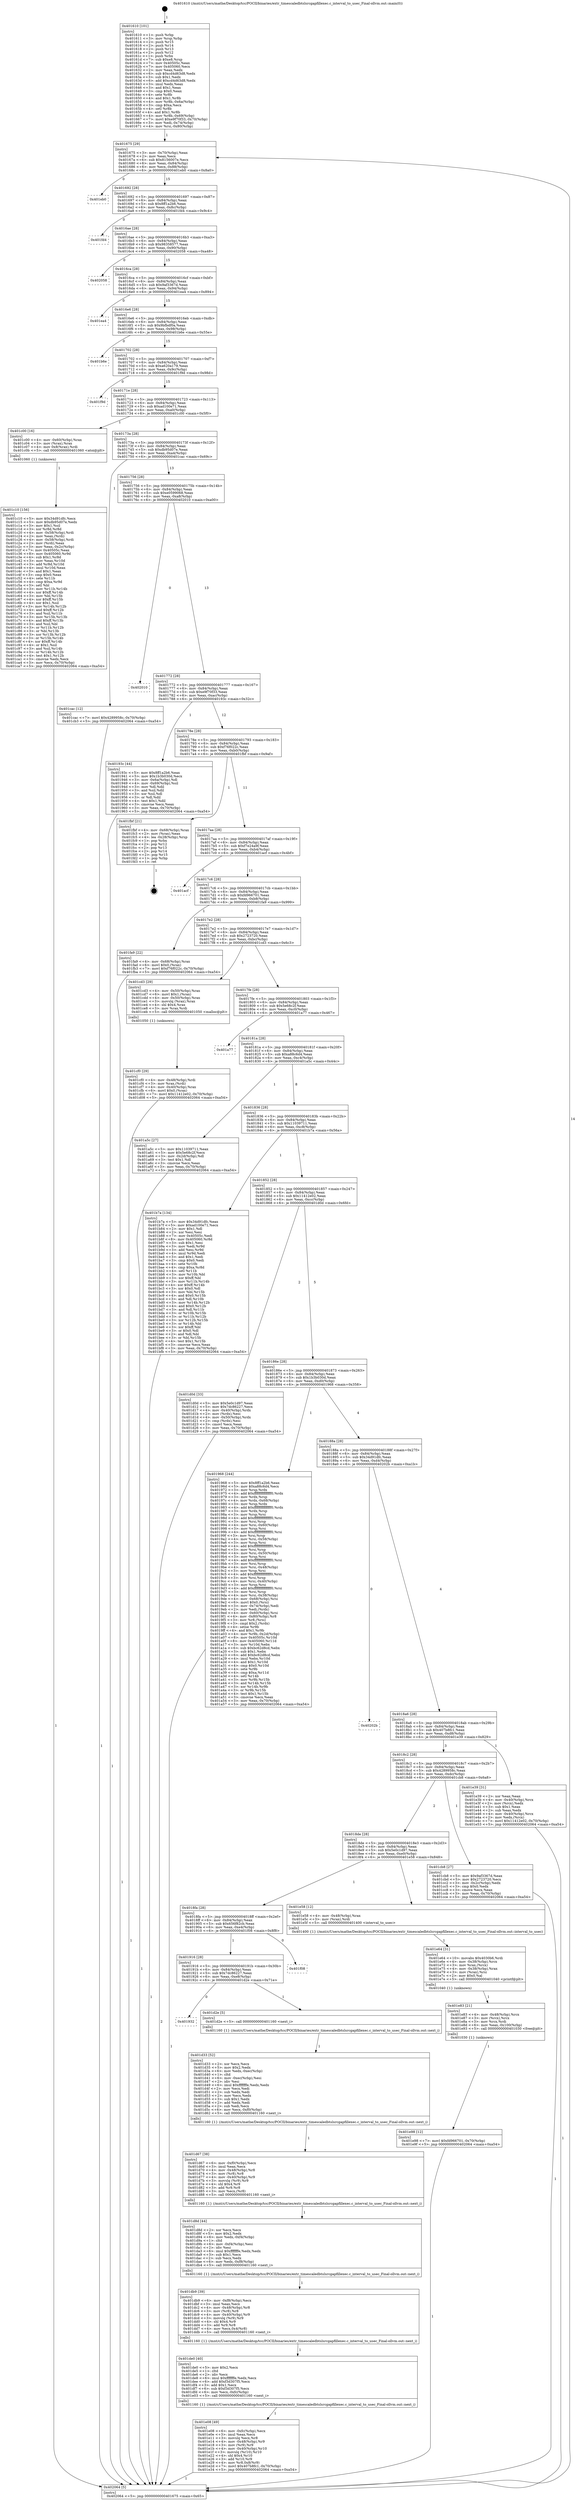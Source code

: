 digraph "0x401610" {
  label = "0x401610 (/mnt/c/Users/mathe/Desktop/tcc/POCII/binaries/extr_timescaledbtslsrcgapfillexec.c_interval_to_usec_Final-ollvm.out::main(0))"
  labelloc = "t"
  node[shape=record]

  Entry [label="",width=0.3,height=0.3,shape=circle,fillcolor=black,style=filled]
  "0x401675" [label="{
     0x401675 [29]\l
     | [instrs]\l
     &nbsp;&nbsp;0x401675 \<+3\>: mov -0x70(%rbp),%eax\l
     &nbsp;&nbsp;0x401678 \<+2\>: mov %eax,%ecx\l
     &nbsp;&nbsp;0x40167a \<+6\>: sub $0x8156007e,%ecx\l
     &nbsp;&nbsp;0x401680 \<+6\>: mov %eax,-0x84(%rbp)\l
     &nbsp;&nbsp;0x401686 \<+6\>: mov %ecx,-0x88(%rbp)\l
     &nbsp;&nbsp;0x40168c \<+6\>: je 0000000000401eb0 \<main+0x8a0\>\l
  }"]
  "0x401eb0" [label="{
     0x401eb0\l
  }", style=dashed]
  "0x401692" [label="{
     0x401692 [28]\l
     | [instrs]\l
     &nbsp;&nbsp;0x401692 \<+5\>: jmp 0000000000401697 \<main+0x87\>\l
     &nbsp;&nbsp;0x401697 \<+6\>: mov -0x84(%rbp),%eax\l
     &nbsp;&nbsp;0x40169d \<+5\>: sub $0x8ff1a2b6,%eax\l
     &nbsp;&nbsp;0x4016a2 \<+6\>: mov %eax,-0x8c(%rbp)\l
     &nbsp;&nbsp;0x4016a8 \<+6\>: je 0000000000401fd4 \<main+0x9c4\>\l
  }"]
  Exit [label="",width=0.3,height=0.3,shape=circle,fillcolor=black,style=filled,peripheries=2]
  "0x401fd4" [label="{
     0x401fd4\l
  }", style=dashed]
  "0x4016ae" [label="{
     0x4016ae [28]\l
     | [instrs]\l
     &nbsp;&nbsp;0x4016ae \<+5\>: jmp 00000000004016b3 \<main+0xa3\>\l
     &nbsp;&nbsp;0x4016b3 \<+6\>: mov -0x84(%rbp),%eax\l
     &nbsp;&nbsp;0x4016b9 \<+5\>: sub $0x98358577,%eax\l
     &nbsp;&nbsp;0x4016be \<+6\>: mov %eax,-0x90(%rbp)\l
     &nbsp;&nbsp;0x4016c4 \<+6\>: je 0000000000402058 \<main+0xa48\>\l
  }"]
  "0x401e98" [label="{
     0x401e98 [12]\l
     | [instrs]\l
     &nbsp;&nbsp;0x401e98 \<+7\>: movl $0xfd966701,-0x70(%rbp)\l
     &nbsp;&nbsp;0x401e9f \<+5\>: jmp 0000000000402064 \<main+0xa54\>\l
  }"]
  "0x402058" [label="{
     0x402058\l
  }", style=dashed]
  "0x4016ca" [label="{
     0x4016ca [28]\l
     | [instrs]\l
     &nbsp;&nbsp;0x4016ca \<+5\>: jmp 00000000004016cf \<main+0xbf\>\l
     &nbsp;&nbsp;0x4016cf \<+6\>: mov -0x84(%rbp),%eax\l
     &nbsp;&nbsp;0x4016d5 \<+5\>: sub $0x9af3367d,%eax\l
     &nbsp;&nbsp;0x4016da \<+6\>: mov %eax,-0x94(%rbp)\l
     &nbsp;&nbsp;0x4016e0 \<+6\>: je 0000000000401ea4 \<main+0x894\>\l
  }"]
  "0x401e83" [label="{
     0x401e83 [21]\l
     | [instrs]\l
     &nbsp;&nbsp;0x401e83 \<+4\>: mov -0x48(%rbp),%rcx\l
     &nbsp;&nbsp;0x401e87 \<+3\>: mov (%rcx),%rcx\l
     &nbsp;&nbsp;0x401e8a \<+3\>: mov %rcx,%rdi\l
     &nbsp;&nbsp;0x401e8d \<+6\>: mov %eax,-0x100(%rbp)\l
     &nbsp;&nbsp;0x401e93 \<+5\>: call 0000000000401030 \<free@plt\>\l
     | [calls]\l
     &nbsp;&nbsp;0x401030 \{1\} (unknown)\l
  }"]
  "0x401ea4" [label="{
     0x401ea4\l
  }", style=dashed]
  "0x4016e6" [label="{
     0x4016e6 [28]\l
     | [instrs]\l
     &nbsp;&nbsp;0x4016e6 \<+5\>: jmp 00000000004016eb \<main+0xdb\>\l
     &nbsp;&nbsp;0x4016eb \<+6\>: mov -0x84(%rbp),%eax\l
     &nbsp;&nbsp;0x4016f1 \<+5\>: sub $0x9bfbdf0a,%eax\l
     &nbsp;&nbsp;0x4016f6 \<+6\>: mov %eax,-0x98(%rbp)\l
     &nbsp;&nbsp;0x4016fc \<+6\>: je 0000000000401b6e \<main+0x55e\>\l
  }"]
  "0x401e64" [label="{
     0x401e64 [31]\l
     | [instrs]\l
     &nbsp;&nbsp;0x401e64 \<+10\>: movabs $0x4030b6,%rdi\l
     &nbsp;&nbsp;0x401e6e \<+4\>: mov -0x38(%rbp),%rcx\l
     &nbsp;&nbsp;0x401e72 \<+3\>: mov %rax,(%rcx)\l
     &nbsp;&nbsp;0x401e75 \<+4\>: mov -0x38(%rbp),%rax\l
     &nbsp;&nbsp;0x401e79 \<+3\>: mov (%rax),%rsi\l
     &nbsp;&nbsp;0x401e7c \<+2\>: mov $0x0,%al\l
     &nbsp;&nbsp;0x401e7e \<+5\>: call 0000000000401040 \<printf@plt\>\l
     | [calls]\l
     &nbsp;&nbsp;0x401040 \{1\} (unknown)\l
  }"]
  "0x401b6e" [label="{
     0x401b6e\l
  }", style=dashed]
  "0x401702" [label="{
     0x401702 [28]\l
     | [instrs]\l
     &nbsp;&nbsp;0x401702 \<+5\>: jmp 0000000000401707 \<main+0xf7\>\l
     &nbsp;&nbsp;0x401707 \<+6\>: mov -0x84(%rbp),%eax\l
     &nbsp;&nbsp;0x40170d \<+5\>: sub $0xa620a179,%eax\l
     &nbsp;&nbsp;0x401712 \<+6\>: mov %eax,-0x9c(%rbp)\l
     &nbsp;&nbsp;0x401718 \<+6\>: je 0000000000401f9d \<main+0x98d\>\l
  }"]
  "0x401e08" [label="{
     0x401e08 [49]\l
     | [instrs]\l
     &nbsp;&nbsp;0x401e08 \<+6\>: mov -0xfc(%rbp),%ecx\l
     &nbsp;&nbsp;0x401e0e \<+3\>: imul %eax,%ecx\l
     &nbsp;&nbsp;0x401e11 \<+3\>: movslq %ecx,%r8\l
     &nbsp;&nbsp;0x401e14 \<+4\>: mov -0x48(%rbp),%r9\l
     &nbsp;&nbsp;0x401e18 \<+3\>: mov (%r9),%r9\l
     &nbsp;&nbsp;0x401e1b \<+4\>: mov -0x40(%rbp),%r10\l
     &nbsp;&nbsp;0x401e1f \<+3\>: movslq (%r10),%r10\l
     &nbsp;&nbsp;0x401e22 \<+4\>: shl $0x4,%r10\l
     &nbsp;&nbsp;0x401e26 \<+3\>: add %r10,%r9\l
     &nbsp;&nbsp;0x401e29 \<+4\>: mov %r8,0x8(%r9)\l
     &nbsp;&nbsp;0x401e2d \<+7\>: movl $0x407b8fc1,-0x70(%rbp)\l
     &nbsp;&nbsp;0x401e34 \<+5\>: jmp 0000000000402064 \<main+0xa54\>\l
  }"]
  "0x401f9d" [label="{
     0x401f9d\l
  }", style=dashed]
  "0x40171e" [label="{
     0x40171e [28]\l
     | [instrs]\l
     &nbsp;&nbsp;0x40171e \<+5\>: jmp 0000000000401723 \<main+0x113\>\l
     &nbsp;&nbsp;0x401723 \<+6\>: mov -0x84(%rbp),%eax\l
     &nbsp;&nbsp;0x401729 \<+5\>: sub $0xad100e71,%eax\l
     &nbsp;&nbsp;0x40172e \<+6\>: mov %eax,-0xa0(%rbp)\l
     &nbsp;&nbsp;0x401734 \<+6\>: je 0000000000401c00 \<main+0x5f0\>\l
  }"]
  "0x401de0" [label="{
     0x401de0 [40]\l
     | [instrs]\l
     &nbsp;&nbsp;0x401de0 \<+5\>: mov $0x2,%ecx\l
     &nbsp;&nbsp;0x401de5 \<+1\>: cltd\l
     &nbsp;&nbsp;0x401de6 \<+2\>: idiv %ecx\l
     &nbsp;&nbsp;0x401de8 \<+6\>: imul $0xfffffffe,%edx,%ecx\l
     &nbsp;&nbsp;0x401dee \<+6\>: add $0xf3d307f5,%ecx\l
     &nbsp;&nbsp;0x401df4 \<+3\>: add $0x1,%ecx\l
     &nbsp;&nbsp;0x401df7 \<+6\>: sub $0xf3d307f5,%ecx\l
     &nbsp;&nbsp;0x401dfd \<+6\>: mov %ecx,-0xfc(%rbp)\l
     &nbsp;&nbsp;0x401e03 \<+5\>: call 0000000000401160 \<next_i\>\l
     | [calls]\l
     &nbsp;&nbsp;0x401160 \{1\} (/mnt/c/Users/mathe/Desktop/tcc/POCII/binaries/extr_timescaledbtslsrcgapfillexec.c_interval_to_usec_Final-ollvm.out::next_i)\l
  }"]
  "0x401c00" [label="{
     0x401c00 [16]\l
     | [instrs]\l
     &nbsp;&nbsp;0x401c00 \<+4\>: mov -0x60(%rbp),%rax\l
     &nbsp;&nbsp;0x401c04 \<+3\>: mov (%rax),%rax\l
     &nbsp;&nbsp;0x401c07 \<+4\>: mov 0x8(%rax),%rdi\l
     &nbsp;&nbsp;0x401c0b \<+5\>: call 0000000000401060 \<atoi@plt\>\l
     | [calls]\l
     &nbsp;&nbsp;0x401060 \{1\} (unknown)\l
  }"]
  "0x40173a" [label="{
     0x40173a [28]\l
     | [instrs]\l
     &nbsp;&nbsp;0x40173a \<+5\>: jmp 000000000040173f \<main+0x12f\>\l
     &nbsp;&nbsp;0x40173f \<+6\>: mov -0x84(%rbp),%eax\l
     &nbsp;&nbsp;0x401745 \<+5\>: sub $0xdb95d07e,%eax\l
     &nbsp;&nbsp;0x40174a \<+6\>: mov %eax,-0xa4(%rbp)\l
     &nbsp;&nbsp;0x401750 \<+6\>: je 0000000000401cac \<main+0x69c\>\l
  }"]
  "0x401db9" [label="{
     0x401db9 [39]\l
     | [instrs]\l
     &nbsp;&nbsp;0x401db9 \<+6\>: mov -0xf8(%rbp),%ecx\l
     &nbsp;&nbsp;0x401dbf \<+3\>: imul %eax,%ecx\l
     &nbsp;&nbsp;0x401dc2 \<+4\>: mov -0x48(%rbp),%r8\l
     &nbsp;&nbsp;0x401dc6 \<+3\>: mov (%r8),%r8\l
     &nbsp;&nbsp;0x401dc9 \<+4\>: mov -0x40(%rbp),%r9\l
     &nbsp;&nbsp;0x401dcd \<+3\>: movslq (%r9),%r9\l
     &nbsp;&nbsp;0x401dd0 \<+4\>: shl $0x4,%r9\l
     &nbsp;&nbsp;0x401dd4 \<+3\>: add %r9,%r8\l
     &nbsp;&nbsp;0x401dd7 \<+4\>: mov %ecx,0x4(%r8)\l
     &nbsp;&nbsp;0x401ddb \<+5\>: call 0000000000401160 \<next_i\>\l
     | [calls]\l
     &nbsp;&nbsp;0x401160 \{1\} (/mnt/c/Users/mathe/Desktop/tcc/POCII/binaries/extr_timescaledbtslsrcgapfillexec.c_interval_to_usec_Final-ollvm.out::next_i)\l
  }"]
  "0x401cac" [label="{
     0x401cac [12]\l
     | [instrs]\l
     &nbsp;&nbsp;0x401cac \<+7\>: movl $0x4289958c,-0x70(%rbp)\l
     &nbsp;&nbsp;0x401cb3 \<+5\>: jmp 0000000000402064 \<main+0xa54\>\l
  }"]
  "0x401756" [label="{
     0x401756 [28]\l
     | [instrs]\l
     &nbsp;&nbsp;0x401756 \<+5\>: jmp 000000000040175b \<main+0x14b\>\l
     &nbsp;&nbsp;0x40175b \<+6\>: mov -0x84(%rbp),%eax\l
     &nbsp;&nbsp;0x401761 \<+5\>: sub $0xe0599068,%eax\l
     &nbsp;&nbsp;0x401766 \<+6\>: mov %eax,-0xa8(%rbp)\l
     &nbsp;&nbsp;0x40176c \<+6\>: je 0000000000402010 \<main+0xa00\>\l
  }"]
  "0x401d8d" [label="{
     0x401d8d [44]\l
     | [instrs]\l
     &nbsp;&nbsp;0x401d8d \<+2\>: xor %ecx,%ecx\l
     &nbsp;&nbsp;0x401d8f \<+5\>: mov $0x2,%edx\l
     &nbsp;&nbsp;0x401d94 \<+6\>: mov %edx,-0xf4(%rbp)\l
     &nbsp;&nbsp;0x401d9a \<+1\>: cltd\l
     &nbsp;&nbsp;0x401d9b \<+6\>: mov -0xf4(%rbp),%esi\l
     &nbsp;&nbsp;0x401da1 \<+2\>: idiv %esi\l
     &nbsp;&nbsp;0x401da3 \<+6\>: imul $0xfffffffe,%edx,%edx\l
     &nbsp;&nbsp;0x401da9 \<+3\>: sub $0x1,%ecx\l
     &nbsp;&nbsp;0x401dac \<+2\>: sub %ecx,%edx\l
     &nbsp;&nbsp;0x401dae \<+6\>: mov %edx,-0xf8(%rbp)\l
     &nbsp;&nbsp;0x401db4 \<+5\>: call 0000000000401160 \<next_i\>\l
     | [calls]\l
     &nbsp;&nbsp;0x401160 \{1\} (/mnt/c/Users/mathe/Desktop/tcc/POCII/binaries/extr_timescaledbtslsrcgapfillexec.c_interval_to_usec_Final-ollvm.out::next_i)\l
  }"]
  "0x402010" [label="{
     0x402010\l
  }", style=dashed]
  "0x401772" [label="{
     0x401772 [28]\l
     | [instrs]\l
     &nbsp;&nbsp;0x401772 \<+5\>: jmp 0000000000401777 \<main+0x167\>\l
     &nbsp;&nbsp;0x401777 \<+6\>: mov -0x84(%rbp),%eax\l
     &nbsp;&nbsp;0x40177d \<+5\>: sub $0xe9f70f33,%eax\l
     &nbsp;&nbsp;0x401782 \<+6\>: mov %eax,-0xac(%rbp)\l
     &nbsp;&nbsp;0x401788 \<+6\>: je 000000000040193c \<main+0x32c\>\l
  }"]
  "0x401d67" [label="{
     0x401d67 [38]\l
     | [instrs]\l
     &nbsp;&nbsp;0x401d67 \<+6\>: mov -0xf0(%rbp),%ecx\l
     &nbsp;&nbsp;0x401d6d \<+3\>: imul %eax,%ecx\l
     &nbsp;&nbsp;0x401d70 \<+4\>: mov -0x48(%rbp),%r8\l
     &nbsp;&nbsp;0x401d74 \<+3\>: mov (%r8),%r8\l
     &nbsp;&nbsp;0x401d77 \<+4\>: mov -0x40(%rbp),%r9\l
     &nbsp;&nbsp;0x401d7b \<+3\>: movslq (%r9),%r9\l
     &nbsp;&nbsp;0x401d7e \<+4\>: shl $0x4,%r9\l
     &nbsp;&nbsp;0x401d82 \<+3\>: add %r9,%r8\l
     &nbsp;&nbsp;0x401d85 \<+3\>: mov %ecx,(%r8)\l
     &nbsp;&nbsp;0x401d88 \<+5\>: call 0000000000401160 \<next_i\>\l
     | [calls]\l
     &nbsp;&nbsp;0x401160 \{1\} (/mnt/c/Users/mathe/Desktop/tcc/POCII/binaries/extr_timescaledbtslsrcgapfillexec.c_interval_to_usec_Final-ollvm.out::next_i)\l
  }"]
  "0x40193c" [label="{
     0x40193c [44]\l
     | [instrs]\l
     &nbsp;&nbsp;0x40193c \<+5\>: mov $0x8ff1a2b6,%eax\l
     &nbsp;&nbsp;0x401941 \<+5\>: mov $0x1b3b030d,%ecx\l
     &nbsp;&nbsp;0x401946 \<+3\>: mov -0x6a(%rbp),%dl\l
     &nbsp;&nbsp;0x401949 \<+4\>: mov -0x69(%rbp),%sil\l
     &nbsp;&nbsp;0x40194d \<+3\>: mov %dl,%dil\l
     &nbsp;&nbsp;0x401950 \<+3\>: and %sil,%dil\l
     &nbsp;&nbsp;0x401953 \<+3\>: xor %sil,%dl\l
     &nbsp;&nbsp;0x401956 \<+3\>: or %dl,%dil\l
     &nbsp;&nbsp;0x401959 \<+4\>: test $0x1,%dil\l
     &nbsp;&nbsp;0x40195d \<+3\>: cmovne %ecx,%eax\l
     &nbsp;&nbsp;0x401960 \<+3\>: mov %eax,-0x70(%rbp)\l
     &nbsp;&nbsp;0x401963 \<+5\>: jmp 0000000000402064 \<main+0xa54\>\l
  }"]
  "0x40178e" [label="{
     0x40178e [28]\l
     | [instrs]\l
     &nbsp;&nbsp;0x40178e \<+5\>: jmp 0000000000401793 \<main+0x183\>\l
     &nbsp;&nbsp;0x401793 \<+6\>: mov -0x84(%rbp),%eax\l
     &nbsp;&nbsp;0x401799 \<+5\>: sub $0xf76f022c,%eax\l
     &nbsp;&nbsp;0x40179e \<+6\>: mov %eax,-0xb0(%rbp)\l
     &nbsp;&nbsp;0x4017a4 \<+6\>: je 0000000000401fbf \<main+0x9af\>\l
  }"]
  "0x402064" [label="{
     0x402064 [5]\l
     | [instrs]\l
     &nbsp;&nbsp;0x402064 \<+5\>: jmp 0000000000401675 \<main+0x65\>\l
  }"]
  "0x401610" [label="{
     0x401610 [101]\l
     | [instrs]\l
     &nbsp;&nbsp;0x401610 \<+1\>: push %rbp\l
     &nbsp;&nbsp;0x401611 \<+3\>: mov %rsp,%rbp\l
     &nbsp;&nbsp;0x401614 \<+2\>: push %r15\l
     &nbsp;&nbsp;0x401616 \<+2\>: push %r14\l
     &nbsp;&nbsp;0x401618 \<+2\>: push %r13\l
     &nbsp;&nbsp;0x40161a \<+2\>: push %r12\l
     &nbsp;&nbsp;0x40161c \<+1\>: push %rbx\l
     &nbsp;&nbsp;0x40161d \<+7\>: sub $0xe8,%rsp\l
     &nbsp;&nbsp;0x401624 \<+7\>: mov 0x40505c,%eax\l
     &nbsp;&nbsp;0x40162b \<+7\>: mov 0x405060,%ecx\l
     &nbsp;&nbsp;0x401632 \<+2\>: mov %eax,%edx\l
     &nbsp;&nbsp;0x401634 \<+6\>: sub $0xcd4d63d8,%edx\l
     &nbsp;&nbsp;0x40163a \<+3\>: sub $0x1,%edx\l
     &nbsp;&nbsp;0x40163d \<+6\>: add $0xcd4d63d8,%edx\l
     &nbsp;&nbsp;0x401643 \<+3\>: imul %edx,%eax\l
     &nbsp;&nbsp;0x401646 \<+3\>: and $0x1,%eax\l
     &nbsp;&nbsp;0x401649 \<+3\>: cmp $0x0,%eax\l
     &nbsp;&nbsp;0x40164c \<+4\>: sete %r8b\l
     &nbsp;&nbsp;0x401650 \<+4\>: and $0x1,%r8b\l
     &nbsp;&nbsp;0x401654 \<+4\>: mov %r8b,-0x6a(%rbp)\l
     &nbsp;&nbsp;0x401658 \<+3\>: cmp $0xa,%ecx\l
     &nbsp;&nbsp;0x40165b \<+4\>: setl %r8b\l
     &nbsp;&nbsp;0x40165f \<+4\>: and $0x1,%r8b\l
     &nbsp;&nbsp;0x401663 \<+4\>: mov %r8b,-0x69(%rbp)\l
     &nbsp;&nbsp;0x401667 \<+7\>: movl $0xe9f70f33,-0x70(%rbp)\l
     &nbsp;&nbsp;0x40166e \<+3\>: mov %edi,-0x74(%rbp)\l
     &nbsp;&nbsp;0x401671 \<+4\>: mov %rsi,-0x80(%rbp)\l
  }"]
  "0x401d33" [label="{
     0x401d33 [52]\l
     | [instrs]\l
     &nbsp;&nbsp;0x401d33 \<+2\>: xor %ecx,%ecx\l
     &nbsp;&nbsp;0x401d35 \<+5\>: mov $0x2,%edx\l
     &nbsp;&nbsp;0x401d3a \<+6\>: mov %edx,-0xec(%rbp)\l
     &nbsp;&nbsp;0x401d40 \<+1\>: cltd\l
     &nbsp;&nbsp;0x401d41 \<+6\>: mov -0xec(%rbp),%esi\l
     &nbsp;&nbsp;0x401d47 \<+2\>: idiv %esi\l
     &nbsp;&nbsp;0x401d49 \<+6\>: imul $0xfffffffe,%edx,%edx\l
     &nbsp;&nbsp;0x401d4f \<+2\>: mov %ecx,%edi\l
     &nbsp;&nbsp;0x401d51 \<+2\>: sub %edx,%edi\l
     &nbsp;&nbsp;0x401d53 \<+2\>: mov %ecx,%edx\l
     &nbsp;&nbsp;0x401d55 \<+3\>: sub $0x1,%edx\l
     &nbsp;&nbsp;0x401d58 \<+2\>: add %edx,%edi\l
     &nbsp;&nbsp;0x401d5a \<+2\>: sub %edi,%ecx\l
     &nbsp;&nbsp;0x401d5c \<+6\>: mov %ecx,-0xf0(%rbp)\l
     &nbsp;&nbsp;0x401d62 \<+5\>: call 0000000000401160 \<next_i\>\l
     | [calls]\l
     &nbsp;&nbsp;0x401160 \{1\} (/mnt/c/Users/mathe/Desktop/tcc/POCII/binaries/extr_timescaledbtslsrcgapfillexec.c_interval_to_usec_Final-ollvm.out::next_i)\l
  }"]
  "0x401fbf" [label="{
     0x401fbf [21]\l
     | [instrs]\l
     &nbsp;&nbsp;0x401fbf \<+4\>: mov -0x68(%rbp),%rax\l
     &nbsp;&nbsp;0x401fc3 \<+2\>: mov (%rax),%eax\l
     &nbsp;&nbsp;0x401fc5 \<+4\>: lea -0x28(%rbp),%rsp\l
     &nbsp;&nbsp;0x401fc9 \<+1\>: pop %rbx\l
     &nbsp;&nbsp;0x401fca \<+2\>: pop %r12\l
     &nbsp;&nbsp;0x401fcc \<+2\>: pop %r13\l
     &nbsp;&nbsp;0x401fce \<+2\>: pop %r14\l
     &nbsp;&nbsp;0x401fd0 \<+2\>: pop %r15\l
     &nbsp;&nbsp;0x401fd2 \<+1\>: pop %rbp\l
     &nbsp;&nbsp;0x401fd3 \<+1\>: ret\l
  }"]
  "0x4017aa" [label="{
     0x4017aa [28]\l
     | [instrs]\l
     &nbsp;&nbsp;0x4017aa \<+5\>: jmp 00000000004017af \<main+0x19f\>\l
     &nbsp;&nbsp;0x4017af \<+6\>: mov -0x84(%rbp),%eax\l
     &nbsp;&nbsp;0x4017b5 \<+5\>: sub $0xf7e24a9f,%eax\l
     &nbsp;&nbsp;0x4017ba \<+6\>: mov %eax,-0xb4(%rbp)\l
     &nbsp;&nbsp;0x4017c0 \<+6\>: je 0000000000401acf \<main+0x4bf\>\l
  }"]
  "0x401932" [label="{
     0x401932\l
  }", style=dashed]
  "0x401acf" [label="{
     0x401acf\l
  }", style=dashed]
  "0x4017c6" [label="{
     0x4017c6 [28]\l
     | [instrs]\l
     &nbsp;&nbsp;0x4017c6 \<+5\>: jmp 00000000004017cb \<main+0x1bb\>\l
     &nbsp;&nbsp;0x4017cb \<+6\>: mov -0x84(%rbp),%eax\l
     &nbsp;&nbsp;0x4017d1 \<+5\>: sub $0xfd966701,%eax\l
     &nbsp;&nbsp;0x4017d6 \<+6\>: mov %eax,-0xb8(%rbp)\l
     &nbsp;&nbsp;0x4017dc \<+6\>: je 0000000000401fa9 \<main+0x999\>\l
  }"]
  "0x401d2e" [label="{
     0x401d2e [5]\l
     | [instrs]\l
     &nbsp;&nbsp;0x401d2e \<+5\>: call 0000000000401160 \<next_i\>\l
     | [calls]\l
     &nbsp;&nbsp;0x401160 \{1\} (/mnt/c/Users/mathe/Desktop/tcc/POCII/binaries/extr_timescaledbtslsrcgapfillexec.c_interval_to_usec_Final-ollvm.out::next_i)\l
  }"]
  "0x401fa9" [label="{
     0x401fa9 [22]\l
     | [instrs]\l
     &nbsp;&nbsp;0x401fa9 \<+4\>: mov -0x68(%rbp),%rax\l
     &nbsp;&nbsp;0x401fad \<+6\>: movl $0x0,(%rax)\l
     &nbsp;&nbsp;0x401fb3 \<+7\>: movl $0xf76f022c,-0x70(%rbp)\l
     &nbsp;&nbsp;0x401fba \<+5\>: jmp 0000000000402064 \<main+0xa54\>\l
  }"]
  "0x4017e2" [label="{
     0x4017e2 [28]\l
     | [instrs]\l
     &nbsp;&nbsp;0x4017e2 \<+5\>: jmp 00000000004017e7 \<main+0x1d7\>\l
     &nbsp;&nbsp;0x4017e7 \<+6\>: mov -0x84(%rbp),%eax\l
     &nbsp;&nbsp;0x4017ed \<+5\>: sub $0x2723720,%eax\l
     &nbsp;&nbsp;0x4017f2 \<+6\>: mov %eax,-0xbc(%rbp)\l
     &nbsp;&nbsp;0x4017f8 \<+6\>: je 0000000000401cd3 \<main+0x6c3\>\l
  }"]
  "0x401916" [label="{
     0x401916 [28]\l
     | [instrs]\l
     &nbsp;&nbsp;0x401916 \<+5\>: jmp 000000000040191b \<main+0x30b\>\l
     &nbsp;&nbsp;0x40191b \<+6\>: mov -0x84(%rbp),%eax\l
     &nbsp;&nbsp;0x401921 \<+5\>: sub $0x7dc86227,%eax\l
     &nbsp;&nbsp;0x401926 \<+6\>: mov %eax,-0xe8(%rbp)\l
     &nbsp;&nbsp;0x40192c \<+6\>: je 0000000000401d2e \<main+0x71e\>\l
  }"]
  "0x401cd3" [label="{
     0x401cd3 [29]\l
     | [instrs]\l
     &nbsp;&nbsp;0x401cd3 \<+4\>: mov -0x50(%rbp),%rax\l
     &nbsp;&nbsp;0x401cd7 \<+6\>: movl $0x1,(%rax)\l
     &nbsp;&nbsp;0x401cdd \<+4\>: mov -0x50(%rbp),%rax\l
     &nbsp;&nbsp;0x401ce1 \<+3\>: movslq (%rax),%rax\l
     &nbsp;&nbsp;0x401ce4 \<+4\>: shl $0x4,%rax\l
     &nbsp;&nbsp;0x401ce8 \<+3\>: mov %rax,%rdi\l
     &nbsp;&nbsp;0x401ceb \<+5\>: call 0000000000401050 \<malloc@plt\>\l
     | [calls]\l
     &nbsp;&nbsp;0x401050 \{1\} (unknown)\l
  }"]
  "0x4017fe" [label="{
     0x4017fe [28]\l
     | [instrs]\l
     &nbsp;&nbsp;0x4017fe \<+5\>: jmp 0000000000401803 \<main+0x1f3\>\l
     &nbsp;&nbsp;0x401803 \<+6\>: mov -0x84(%rbp),%eax\l
     &nbsp;&nbsp;0x401809 \<+5\>: sub $0x5e68c2f,%eax\l
     &nbsp;&nbsp;0x40180e \<+6\>: mov %eax,-0xc0(%rbp)\l
     &nbsp;&nbsp;0x401814 \<+6\>: je 0000000000401a77 \<main+0x467\>\l
  }"]
  "0x401f08" [label="{
     0x401f08\l
  }", style=dashed]
  "0x401a77" [label="{
     0x401a77\l
  }", style=dashed]
  "0x40181a" [label="{
     0x40181a [28]\l
     | [instrs]\l
     &nbsp;&nbsp;0x40181a \<+5\>: jmp 000000000040181f \<main+0x20f\>\l
     &nbsp;&nbsp;0x40181f \<+6\>: mov -0x84(%rbp),%eax\l
     &nbsp;&nbsp;0x401825 \<+5\>: sub $0xa88c6d4,%eax\l
     &nbsp;&nbsp;0x40182a \<+6\>: mov %eax,-0xc4(%rbp)\l
     &nbsp;&nbsp;0x401830 \<+6\>: je 0000000000401a5c \<main+0x44c\>\l
  }"]
  "0x4018fa" [label="{
     0x4018fa [28]\l
     | [instrs]\l
     &nbsp;&nbsp;0x4018fa \<+5\>: jmp 00000000004018ff \<main+0x2ef\>\l
     &nbsp;&nbsp;0x4018ff \<+6\>: mov -0x84(%rbp),%eax\l
     &nbsp;&nbsp;0x401905 \<+5\>: sub $0x656f82cb,%eax\l
     &nbsp;&nbsp;0x40190a \<+6\>: mov %eax,-0xe4(%rbp)\l
     &nbsp;&nbsp;0x401910 \<+6\>: je 0000000000401f08 \<main+0x8f8\>\l
  }"]
  "0x401a5c" [label="{
     0x401a5c [27]\l
     | [instrs]\l
     &nbsp;&nbsp;0x401a5c \<+5\>: mov $0x11039711,%eax\l
     &nbsp;&nbsp;0x401a61 \<+5\>: mov $0x5e68c2f,%ecx\l
     &nbsp;&nbsp;0x401a66 \<+3\>: mov -0x2d(%rbp),%dl\l
     &nbsp;&nbsp;0x401a69 \<+3\>: test $0x1,%dl\l
     &nbsp;&nbsp;0x401a6c \<+3\>: cmovne %ecx,%eax\l
     &nbsp;&nbsp;0x401a6f \<+3\>: mov %eax,-0x70(%rbp)\l
     &nbsp;&nbsp;0x401a72 \<+5\>: jmp 0000000000402064 \<main+0xa54\>\l
  }"]
  "0x401836" [label="{
     0x401836 [28]\l
     | [instrs]\l
     &nbsp;&nbsp;0x401836 \<+5\>: jmp 000000000040183b \<main+0x22b\>\l
     &nbsp;&nbsp;0x40183b \<+6\>: mov -0x84(%rbp),%eax\l
     &nbsp;&nbsp;0x401841 \<+5\>: sub $0x11039711,%eax\l
     &nbsp;&nbsp;0x401846 \<+6\>: mov %eax,-0xc8(%rbp)\l
     &nbsp;&nbsp;0x40184c \<+6\>: je 0000000000401b7a \<main+0x56a\>\l
  }"]
  "0x401e58" [label="{
     0x401e58 [12]\l
     | [instrs]\l
     &nbsp;&nbsp;0x401e58 \<+4\>: mov -0x48(%rbp),%rax\l
     &nbsp;&nbsp;0x401e5c \<+3\>: mov (%rax),%rdi\l
     &nbsp;&nbsp;0x401e5f \<+5\>: call 0000000000401400 \<interval_to_usec\>\l
     | [calls]\l
     &nbsp;&nbsp;0x401400 \{1\} (/mnt/c/Users/mathe/Desktop/tcc/POCII/binaries/extr_timescaledbtslsrcgapfillexec.c_interval_to_usec_Final-ollvm.out::interval_to_usec)\l
  }"]
  "0x401b7a" [label="{
     0x401b7a [134]\l
     | [instrs]\l
     &nbsp;&nbsp;0x401b7a \<+5\>: mov $0x34d91dfc,%eax\l
     &nbsp;&nbsp;0x401b7f \<+5\>: mov $0xad100e71,%ecx\l
     &nbsp;&nbsp;0x401b84 \<+2\>: mov $0x1,%dl\l
     &nbsp;&nbsp;0x401b86 \<+2\>: xor %esi,%esi\l
     &nbsp;&nbsp;0x401b88 \<+7\>: mov 0x40505c,%edi\l
     &nbsp;&nbsp;0x401b8f \<+8\>: mov 0x405060,%r8d\l
     &nbsp;&nbsp;0x401b97 \<+3\>: sub $0x1,%esi\l
     &nbsp;&nbsp;0x401b9a \<+3\>: mov %edi,%r9d\l
     &nbsp;&nbsp;0x401b9d \<+3\>: add %esi,%r9d\l
     &nbsp;&nbsp;0x401ba0 \<+4\>: imul %r9d,%edi\l
     &nbsp;&nbsp;0x401ba4 \<+3\>: and $0x1,%edi\l
     &nbsp;&nbsp;0x401ba7 \<+3\>: cmp $0x0,%edi\l
     &nbsp;&nbsp;0x401baa \<+4\>: sete %r10b\l
     &nbsp;&nbsp;0x401bae \<+4\>: cmp $0xa,%r8d\l
     &nbsp;&nbsp;0x401bb2 \<+4\>: setl %r11b\l
     &nbsp;&nbsp;0x401bb6 \<+3\>: mov %r10b,%bl\l
     &nbsp;&nbsp;0x401bb9 \<+3\>: xor $0xff,%bl\l
     &nbsp;&nbsp;0x401bbc \<+3\>: mov %r11b,%r14b\l
     &nbsp;&nbsp;0x401bbf \<+4\>: xor $0xff,%r14b\l
     &nbsp;&nbsp;0x401bc3 \<+3\>: xor $0x0,%dl\l
     &nbsp;&nbsp;0x401bc6 \<+3\>: mov %bl,%r15b\l
     &nbsp;&nbsp;0x401bc9 \<+4\>: and $0x0,%r15b\l
     &nbsp;&nbsp;0x401bcd \<+3\>: and %dl,%r10b\l
     &nbsp;&nbsp;0x401bd0 \<+3\>: mov %r14b,%r12b\l
     &nbsp;&nbsp;0x401bd3 \<+4\>: and $0x0,%r12b\l
     &nbsp;&nbsp;0x401bd7 \<+3\>: and %dl,%r11b\l
     &nbsp;&nbsp;0x401bda \<+3\>: or %r10b,%r15b\l
     &nbsp;&nbsp;0x401bdd \<+3\>: or %r11b,%r12b\l
     &nbsp;&nbsp;0x401be0 \<+3\>: xor %r12b,%r15b\l
     &nbsp;&nbsp;0x401be3 \<+3\>: or %r14b,%bl\l
     &nbsp;&nbsp;0x401be6 \<+3\>: xor $0xff,%bl\l
     &nbsp;&nbsp;0x401be9 \<+3\>: or $0x0,%dl\l
     &nbsp;&nbsp;0x401bec \<+2\>: and %dl,%bl\l
     &nbsp;&nbsp;0x401bee \<+3\>: or %bl,%r15b\l
     &nbsp;&nbsp;0x401bf1 \<+4\>: test $0x1,%r15b\l
     &nbsp;&nbsp;0x401bf5 \<+3\>: cmovne %ecx,%eax\l
     &nbsp;&nbsp;0x401bf8 \<+3\>: mov %eax,-0x70(%rbp)\l
     &nbsp;&nbsp;0x401bfb \<+5\>: jmp 0000000000402064 \<main+0xa54\>\l
  }"]
  "0x401852" [label="{
     0x401852 [28]\l
     | [instrs]\l
     &nbsp;&nbsp;0x401852 \<+5\>: jmp 0000000000401857 \<main+0x247\>\l
     &nbsp;&nbsp;0x401857 \<+6\>: mov -0x84(%rbp),%eax\l
     &nbsp;&nbsp;0x40185d \<+5\>: sub $0x11412e02,%eax\l
     &nbsp;&nbsp;0x401862 \<+6\>: mov %eax,-0xcc(%rbp)\l
     &nbsp;&nbsp;0x401868 \<+6\>: je 0000000000401d0d \<main+0x6fd\>\l
  }"]
  "0x401cf0" [label="{
     0x401cf0 [29]\l
     | [instrs]\l
     &nbsp;&nbsp;0x401cf0 \<+4\>: mov -0x48(%rbp),%rdi\l
     &nbsp;&nbsp;0x401cf4 \<+3\>: mov %rax,(%rdi)\l
     &nbsp;&nbsp;0x401cf7 \<+4\>: mov -0x40(%rbp),%rax\l
     &nbsp;&nbsp;0x401cfb \<+6\>: movl $0x0,(%rax)\l
     &nbsp;&nbsp;0x401d01 \<+7\>: movl $0x11412e02,-0x70(%rbp)\l
     &nbsp;&nbsp;0x401d08 \<+5\>: jmp 0000000000402064 \<main+0xa54\>\l
  }"]
  "0x401d0d" [label="{
     0x401d0d [33]\l
     | [instrs]\l
     &nbsp;&nbsp;0x401d0d \<+5\>: mov $0x5e0c1d97,%eax\l
     &nbsp;&nbsp;0x401d12 \<+5\>: mov $0x7dc86227,%ecx\l
     &nbsp;&nbsp;0x401d17 \<+4\>: mov -0x40(%rbp),%rdx\l
     &nbsp;&nbsp;0x401d1b \<+2\>: mov (%rdx),%esi\l
     &nbsp;&nbsp;0x401d1d \<+4\>: mov -0x50(%rbp),%rdx\l
     &nbsp;&nbsp;0x401d21 \<+2\>: cmp (%rdx),%esi\l
     &nbsp;&nbsp;0x401d23 \<+3\>: cmovl %ecx,%eax\l
     &nbsp;&nbsp;0x401d26 \<+3\>: mov %eax,-0x70(%rbp)\l
     &nbsp;&nbsp;0x401d29 \<+5\>: jmp 0000000000402064 \<main+0xa54\>\l
  }"]
  "0x40186e" [label="{
     0x40186e [28]\l
     | [instrs]\l
     &nbsp;&nbsp;0x40186e \<+5\>: jmp 0000000000401873 \<main+0x263\>\l
     &nbsp;&nbsp;0x401873 \<+6\>: mov -0x84(%rbp),%eax\l
     &nbsp;&nbsp;0x401879 \<+5\>: sub $0x1b3b030d,%eax\l
     &nbsp;&nbsp;0x40187e \<+6\>: mov %eax,-0xd0(%rbp)\l
     &nbsp;&nbsp;0x401884 \<+6\>: je 0000000000401968 \<main+0x358\>\l
  }"]
  "0x4018de" [label="{
     0x4018de [28]\l
     | [instrs]\l
     &nbsp;&nbsp;0x4018de \<+5\>: jmp 00000000004018e3 \<main+0x2d3\>\l
     &nbsp;&nbsp;0x4018e3 \<+6\>: mov -0x84(%rbp),%eax\l
     &nbsp;&nbsp;0x4018e9 \<+5\>: sub $0x5e0c1d97,%eax\l
     &nbsp;&nbsp;0x4018ee \<+6\>: mov %eax,-0xe0(%rbp)\l
     &nbsp;&nbsp;0x4018f4 \<+6\>: je 0000000000401e58 \<main+0x848\>\l
  }"]
  "0x401968" [label="{
     0x401968 [244]\l
     | [instrs]\l
     &nbsp;&nbsp;0x401968 \<+5\>: mov $0x8ff1a2b6,%eax\l
     &nbsp;&nbsp;0x40196d \<+5\>: mov $0xa88c6d4,%ecx\l
     &nbsp;&nbsp;0x401972 \<+3\>: mov %rsp,%rdx\l
     &nbsp;&nbsp;0x401975 \<+4\>: add $0xfffffffffffffff0,%rdx\l
     &nbsp;&nbsp;0x401979 \<+3\>: mov %rdx,%rsp\l
     &nbsp;&nbsp;0x40197c \<+4\>: mov %rdx,-0x68(%rbp)\l
     &nbsp;&nbsp;0x401980 \<+3\>: mov %rsp,%rdx\l
     &nbsp;&nbsp;0x401983 \<+4\>: add $0xfffffffffffffff0,%rdx\l
     &nbsp;&nbsp;0x401987 \<+3\>: mov %rdx,%rsp\l
     &nbsp;&nbsp;0x40198a \<+3\>: mov %rsp,%rsi\l
     &nbsp;&nbsp;0x40198d \<+4\>: add $0xfffffffffffffff0,%rsi\l
     &nbsp;&nbsp;0x401991 \<+3\>: mov %rsi,%rsp\l
     &nbsp;&nbsp;0x401994 \<+4\>: mov %rsi,-0x60(%rbp)\l
     &nbsp;&nbsp;0x401998 \<+3\>: mov %rsp,%rsi\l
     &nbsp;&nbsp;0x40199b \<+4\>: add $0xfffffffffffffff0,%rsi\l
     &nbsp;&nbsp;0x40199f \<+3\>: mov %rsi,%rsp\l
     &nbsp;&nbsp;0x4019a2 \<+4\>: mov %rsi,-0x58(%rbp)\l
     &nbsp;&nbsp;0x4019a6 \<+3\>: mov %rsp,%rsi\l
     &nbsp;&nbsp;0x4019a9 \<+4\>: add $0xfffffffffffffff0,%rsi\l
     &nbsp;&nbsp;0x4019ad \<+3\>: mov %rsi,%rsp\l
     &nbsp;&nbsp;0x4019b0 \<+4\>: mov %rsi,-0x50(%rbp)\l
     &nbsp;&nbsp;0x4019b4 \<+3\>: mov %rsp,%rsi\l
     &nbsp;&nbsp;0x4019b7 \<+4\>: add $0xfffffffffffffff0,%rsi\l
     &nbsp;&nbsp;0x4019bb \<+3\>: mov %rsi,%rsp\l
     &nbsp;&nbsp;0x4019be \<+4\>: mov %rsi,-0x48(%rbp)\l
     &nbsp;&nbsp;0x4019c2 \<+3\>: mov %rsp,%rsi\l
     &nbsp;&nbsp;0x4019c5 \<+4\>: add $0xfffffffffffffff0,%rsi\l
     &nbsp;&nbsp;0x4019c9 \<+3\>: mov %rsi,%rsp\l
     &nbsp;&nbsp;0x4019cc \<+4\>: mov %rsi,-0x40(%rbp)\l
     &nbsp;&nbsp;0x4019d0 \<+3\>: mov %rsp,%rsi\l
     &nbsp;&nbsp;0x4019d3 \<+4\>: add $0xfffffffffffffff0,%rsi\l
     &nbsp;&nbsp;0x4019d7 \<+3\>: mov %rsi,%rsp\l
     &nbsp;&nbsp;0x4019da \<+4\>: mov %rsi,-0x38(%rbp)\l
     &nbsp;&nbsp;0x4019de \<+4\>: mov -0x68(%rbp),%rsi\l
     &nbsp;&nbsp;0x4019e2 \<+6\>: movl $0x0,(%rsi)\l
     &nbsp;&nbsp;0x4019e8 \<+3\>: mov -0x74(%rbp),%edi\l
     &nbsp;&nbsp;0x4019eb \<+2\>: mov %edi,(%rdx)\l
     &nbsp;&nbsp;0x4019ed \<+4\>: mov -0x60(%rbp),%rsi\l
     &nbsp;&nbsp;0x4019f1 \<+4\>: mov -0x80(%rbp),%r8\l
     &nbsp;&nbsp;0x4019f5 \<+3\>: mov %r8,(%rsi)\l
     &nbsp;&nbsp;0x4019f8 \<+3\>: cmpl $0x2,(%rdx)\l
     &nbsp;&nbsp;0x4019fb \<+4\>: setne %r9b\l
     &nbsp;&nbsp;0x4019ff \<+4\>: and $0x1,%r9b\l
     &nbsp;&nbsp;0x401a03 \<+4\>: mov %r9b,-0x2d(%rbp)\l
     &nbsp;&nbsp;0x401a07 \<+8\>: mov 0x40505c,%r10d\l
     &nbsp;&nbsp;0x401a0f \<+8\>: mov 0x405060,%r11d\l
     &nbsp;&nbsp;0x401a17 \<+3\>: mov %r10d,%ebx\l
     &nbsp;&nbsp;0x401a1a \<+6\>: sub $0xbc62d8cd,%ebx\l
     &nbsp;&nbsp;0x401a20 \<+3\>: sub $0x1,%ebx\l
     &nbsp;&nbsp;0x401a23 \<+6\>: add $0xbc62d8cd,%ebx\l
     &nbsp;&nbsp;0x401a29 \<+4\>: imul %ebx,%r10d\l
     &nbsp;&nbsp;0x401a2d \<+4\>: and $0x1,%r10d\l
     &nbsp;&nbsp;0x401a31 \<+4\>: cmp $0x0,%r10d\l
     &nbsp;&nbsp;0x401a35 \<+4\>: sete %r9b\l
     &nbsp;&nbsp;0x401a39 \<+4\>: cmp $0xa,%r11d\l
     &nbsp;&nbsp;0x401a3d \<+4\>: setl %r14b\l
     &nbsp;&nbsp;0x401a41 \<+3\>: mov %r9b,%r15b\l
     &nbsp;&nbsp;0x401a44 \<+3\>: and %r14b,%r15b\l
     &nbsp;&nbsp;0x401a47 \<+3\>: xor %r14b,%r9b\l
     &nbsp;&nbsp;0x401a4a \<+3\>: or %r9b,%r15b\l
     &nbsp;&nbsp;0x401a4d \<+4\>: test $0x1,%r15b\l
     &nbsp;&nbsp;0x401a51 \<+3\>: cmovne %ecx,%eax\l
     &nbsp;&nbsp;0x401a54 \<+3\>: mov %eax,-0x70(%rbp)\l
     &nbsp;&nbsp;0x401a57 \<+5\>: jmp 0000000000402064 \<main+0xa54\>\l
  }"]
  "0x40188a" [label="{
     0x40188a [28]\l
     | [instrs]\l
     &nbsp;&nbsp;0x40188a \<+5\>: jmp 000000000040188f \<main+0x27f\>\l
     &nbsp;&nbsp;0x40188f \<+6\>: mov -0x84(%rbp),%eax\l
     &nbsp;&nbsp;0x401895 \<+5\>: sub $0x34d91dfc,%eax\l
     &nbsp;&nbsp;0x40189a \<+6\>: mov %eax,-0xd4(%rbp)\l
     &nbsp;&nbsp;0x4018a0 \<+6\>: je 000000000040202b \<main+0xa1b\>\l
  }"]
  "0x401cb8" [label="{
     0x401cb8 [27]\l
     | [instrs]\l
     &nbsp;&nbsp;0x401cb8 \<+5\>: mov $0x9af3367d,%eax\l
     &nbsp;&nbsp;0x401cbd \<+5\>: mov $0x2723720,%ecx\l
     &nbsp;&nbsp;0x401cc2 \<+3\>: mov -0x2c(%rbp),%edx\l
     &nbsp;&nbsp;0x401cc5 \<+3\>: cmp $0x0,%edx\l
     &nbsp;&nbsp;0x401cc8 \<+3\>: cmove %ecx,%eax\l
     &nbsp;&nbsp;0x401ccb \<+3\>: mov %eax,-0x70(%rbp)\l
     &nbsp;&nbsp;0x401cce \<+5\>: jmp 0000000000402064 \<main+0xa54\>\l
  }"]
  "0x401c10" [label="{
     0x401c10 [156]\l
     | [instrs]\l
     &nbsp;&nbsp;0x401c10 \<+5\>: mov $0x34d91dfc,%ecx\l
     &nbsp;&nbsp;0x401c15 \<+5\>: mov $0xdb95d07e,%edx\l
     &nbsp;&nbsp;0x401c1a \<+3\>: mov $0x1,%sil\l
     &nbsp;&nbsp;0x401c1d \<+3\>: xor %r8d,%r8d\l
     &nbsp;&nbsp;0x401c20 \<+4\>: mov -0x58(%rbp),%rdi\l
     &nbsp;&nbsp;0x401c24 \<+2\>: mov %eax,(%rdi)\l
     &nbsp;&nbsp;0x401c26 \<+4\>: mov -0x58(%rbp),%rdi\l
     &nbsp;&nbsp;0x401c2a \<+2\>: mov (%rdi),%eax\l
     &nbsp;&nbsp;0x401c2c \<+3\>: mov %eax,-0x2c(%rbp)\l
     &nbsp;&nbsp;0x401c2f \<+7\>: mov 0x40505c,%eax\l
     &nbsp;&nbsp;0x401c36 \<+8\>: mov 0x405060,%r9d\l
     &nbsp;&nbsp;0x401c3e \<+4\>: sub $0x1,%r8d\l
     &nbsp;&nbsp;0x401c42 \<+3\>: mov %eax,%r10d\l
     &nbsp;&nbsp;0x401c45 \<+3\>: add %r8d,%r10d\l
     &nbsp;&nbsp;0x401c48 \<+4\>: imul %r10d,%eax\l
     &nbsp;&nbsp;0x401c4c \<+3\>: and $0x1,%eax\l
     &nbsp;&nbsp;0x401c4f \<+3\>: cmp $0x0,%eax\l
     &nbsp;&nbsp;0x401c52 \<+4\>: sete %r11b\l
     &nbsp;&nbsp;0x401c56 \<+4\>: cmp $0xa,%r9d\l
     &nbsp;&nbsp;0x401c5a \<+3\>: setl %bl\l
     &nbsp;&nbsp;0x401c5d \<+3\>: mov %r11b,%r14b\l
     &nbsp;&nbsp;0x401c60 \<+4\>: xor $0xff,%r14b\l
     &nbsp;&nbsp;0x401c64 \<+3\>: mov %bl,%r15b\l
     &nbsp;&nbsp;0x401c67 \<+4\>: xor $0xff,%r15b\l
     &nbsp;&nbsp;0x401c6b \<+4\>: xor $0x1,%sil\l
     &nbsp;&nbsp;0x401c6f \<+3\>: mov %r14b,%r12b\l
     &nbsp;&nbsp;0x401c72 \<+4\>: and $0xff,%r12b\l
     &nbsp;&nbsp;0x401c76 \<+3\>: and %sil,%r11b\l
     &nbsp;&nbsp;0x401c79 \<+3\>: mov %r15b,%r13b\l
     &nbsp;&nbsp;0x401c7c \<+4\>: and $0xff,%r13b\l
     &nbsp;&nbsp;0x401c80 \<+3\>: and %sil,%bl\l
     &nbsp;&nbsp;0x401c83 \<+3\>: or %r11b,%r12b\l
     &nbsp;&nbsp;0x401c86 \<+3\>: or %bl,%r13b\l
     &nbsp;&nbsp;0x401c89 \<+3\>: xor %r13b,%r12b\l
     &nbsp;&nbsp;0x401c8c \<+3\>: or %r15b,%r14b\l
     &nbsp;&nbsp;0x401c8f \<+4\>: xor $0xff,%r14b\l
     &nbsp;&nbsp;0x401c93 \<+4\>: or $0x1,%sil\l
     &nbsp;&nbsp;0x401c97 \<+3\>: and %sil,%r14b\l
     &nbsp;&nbsp;0x401c9a \<+3\>: or %r14b,%r12b\l
     &nbsp;&nbsp;0x401c9d \<+4\>: test $0x1,%r12b\l
     &nbsp;&nbsp;0x401ca1 \<+3\>: cmovne %edx,%ecx\l
     &nbsp;&nbsp;0x401ca4 \<+3\>: mov %ecx,-0x70(%rbp)\l
     &nbsp;&nbsp;0x401ca7 \<+5\>: jmp 0000000000402064 \<main+0xa54\>\l
  }"]
  "0x4018c2" [label="{
     0x4018c2 [28]\l
     | [instrs]\l
     &nbsp;&nbsp;0x4018c2 \<+5\>: jmp 00000000004018c7 \<main+0x2b7\>\l
     &nbsp;&nbsp;0x4018c7 \<+6\>: mov -0x84(%rbp),%eax\l
     &nbsp;&nbsp;0x4018cd \<+5\>: sub $0x4289958c,%eax\l
     &nbsp;&nbsp;0x4018d2 \<+6\>: mov %eax,-0xdc(%rbp)\l
     &nbsp;&nbsp;0x4018d8 \<+6\>: je 0000000000401cb8 \<main+0x6a8\>\l
  }"]
  "0x40202b" [label="{
     0x40202b\l
  }", style=dashed]
  "0x4018a6" [label="{
     0x4018a6 [28]\l
     | [instrs]\l
     &nbsp;&nbsp;0x4018a6 \<+5\>: jmp 00000000004018ab \<main+0x29b\>\l
     &nbsp;&nbsp;0x4018ab \<+6\>: mov -0x84(%rbp),%eax\l
     &nbsp;&nbsp;0x4018b1 \<+5\>: sub $0x407b8fc1,%eax\l
     &nbsp;&nbsp;0x4018b6 \<+6\>: mov %eax,-0xd8(%rbp)\l
     &nbsp;&nbsp;0x4018bc \<+6\>: je 0000000000401e39 \<main+0x829\>\l
  }"]
  "0x401e39" [label="{
     0x401e39 [31]\l
     | [instrs]\l
     &nbsp;&nbsp;0x401e39 \<+2\>: xor %eax,%eax\l
     &nbsp;&nbsp;0x401e3b \<+4\>: mov -0x40(%rbp),%rcx\l
     &nbsp;&nbsp;0x401e3f \<+2\>: mov (%rcx),%edx\l
     &nbsp;&nbsp;0x401e41 \<+3\>: sub $0x1,%eax\l
     &nbsp;&nbsp;0x401e44 \<+2\>: sub %eax,%edx\l
     &nbsp;&nbsp;0x401e46 \<+4\>: mov -0x40(%rbp),%rcx\l
     &nbsp;&nbsp;0x401e4a \<+2\>: mov %edx,(%rcx)\l
     &nbsp;&nbsp;0x401e4c \<+7\>: movl $0x11412e02,-0x70(%rbp)\l
     &nbsp;&nbsp;0x401e53 \<+5\>: jmp 0000000000402064 \<main+0xa54\>\l
  }"]
  Entry -> "0x401610" [label=" 1"]
  "0x401675" -> "0x401eb0" [label=" 0"]
  "0x401675" -> "0x401692" [label=" 15"]
  "0x401fbf" -> Exit [label=" 1"]
  "0x401692" -> "0x401fd4" [label=" 0"]
  "0x401692" -> "0x4016ae" [label=" 15"]
  "0x401fa9" -> "0x402064" [label=" 1"]
  "0x4016ae" -> "0x402058" [label=" 0"]
  "0x4016ae" -> "0x4016ca" [label=" 15"]
  "0x401e98" -> "0x402064" [label=" 1"]
  "0x4016ca" -> "0x401ea4" [label=" 0"]
  "0x4016ca" -> "0x4016e6" [label=" 15"]
  "0x401e83" -> "0x401e98" [label=" 1"]
  "0x4016e6" -> "0x401b6e" [label=" 0"]
  "0x4016e6" -> "0x401702" [label=" 15"]
  "0x401e64" -> "0x401e83" [label=" 1"]
  "0x401702" -> "0x401f9d" [label=" 0"]
  "0x401702" -> "0x40171e" [label=" 15"]
  "0x401e58" -> "0x401e64" [label=" 1"]
  "0x40171e" -> "0x401c00" [label=" 1"]
  "0x40171e" -> "0x40173a" [label=" 14"]
  "0x401e39" -> "0x402064" [label=" 1"]
  "0x40173a" -> "0x401cac" [label=" 1"]
  "0x40173a" -> "0x401756" [label=" 13"]
  "0x401e08" -> "0x402064" [label=" 1"]
  "0x401756" -> "0x402010" [label=" 0"]
  "0x401756" -> "0x401772" [label=" 13"]
  "0x401de0" -> "0x401e08" [label=" 1"]
  "0x401772" -> "0x40193c" [label=" 1"]
  "0x401772" -> "0x40178e" [label=" 12"]
  "0x40193c" -> "0x402064" [label=" 1"]
  "0x401610" -> "0x401675" [label=" 1"]
  "0x402064" -> "0x401675" [label=" 14"]
  "0x401db9" -> "0x401de0" [label=" 1"]
  "0x40178e" -> "0x401fbf" [label=" 1"]
  "0x40178e" -> "0x4017aa" [label=" 11"]
  "0x401d8d" -> "0x401db9" [label=" 1"]
  "0x4017aa" -> "0x401acf" [label=" 0"]
  "0x4017aa" -> "0x4017c6" [label=" 11"]
  "0x401d67" -> "0x401d8d" [label=" 1"]
  "0x4017c6" -> "0x401fa9" [label=" 1"]
  "0x4017c6" -> "0x4017e2" [label=" 10"]
  "0x401d33" -> "0x401d67" [label=" 1"]
  "0x4017e2" -> "0x401cd3" [label=" 1"]
  "0x4017e2" -> "0x4017fe" [label=" 9"]
  "0x401916" -> "0x401932" [label=" 0"]
  "0x4017fe" -> "0x401a77" [label=" 0"]
  "0x4017fe" -> "0x40181a" [label=" 9"]
  "0x401916" -> "0x401d2e" [label=" 1"]
  "0x40181a" -> "0x401a5c" [label=" 1"]
  "0x40181a" -> "0x401836" [label=" 8"]
  "0x4018fa" -> "0x401916" [label=" 1"]
  "0x401836" -> "0x401b7a" [label=" 1"]
  "0x401836" -> "0x401852" [label=" 7"]
  "0x4018fa" -> "0x401f08" [label=" 0"]
  "0x401852" -> "0x401d0d" [label=" 2"]
  "0x401852" -> "0x40186e" [label=" 5"]
  "0x4018de" -> "0x4018fa" [label=" 1"]
  "0x40186e" -> "0x401968" [label=" 1"]
  "0x40186e" -> "0x40188a" [label=" 4"]
  "0x4018de" -> "0x401e58" [label=" 1"]
  "0x401968" -> "0x402064" [label=" 1"]
  "0x401a5c" -> "0x402064" [label=" 1"]
  "0x401b7a" -> "0x402064" [label=" 1"]
  "0x401c00" -> "0x401c10" [label=" 1"]
  "0x401c10" -> "0x402064" [label=" 1"]
  "0x401cac" -> "0x402064" [label=" 1"]
  "0x401d2e" -> "0x401d33" [label=" 1"]
  "0x40188a" -> "0x40202b" [label=" 0"]
  "0x40188a" -> "0x4018a6" [label=" 4"]
  "0x401cf0" -> "0x402064" [label=" 1"]
  "0x4018a6" -> "0x401e39" [label=" 1"]
  "0x4018a6" -> "0x4018c2" [label=" 3"]
  "0x401d0d" -> "0x402064" [label=" 2"]
  "0x4018c2" -> "0x401cb8" [label=" 1"]
  "0x4018c2" -> "0x4018de" [label=" 2"]
  "0x401cb8" -> "0x402064" [label=" 1"]
  "0x401cd3" -> "0x401cf0" [label=" 1"]
}
